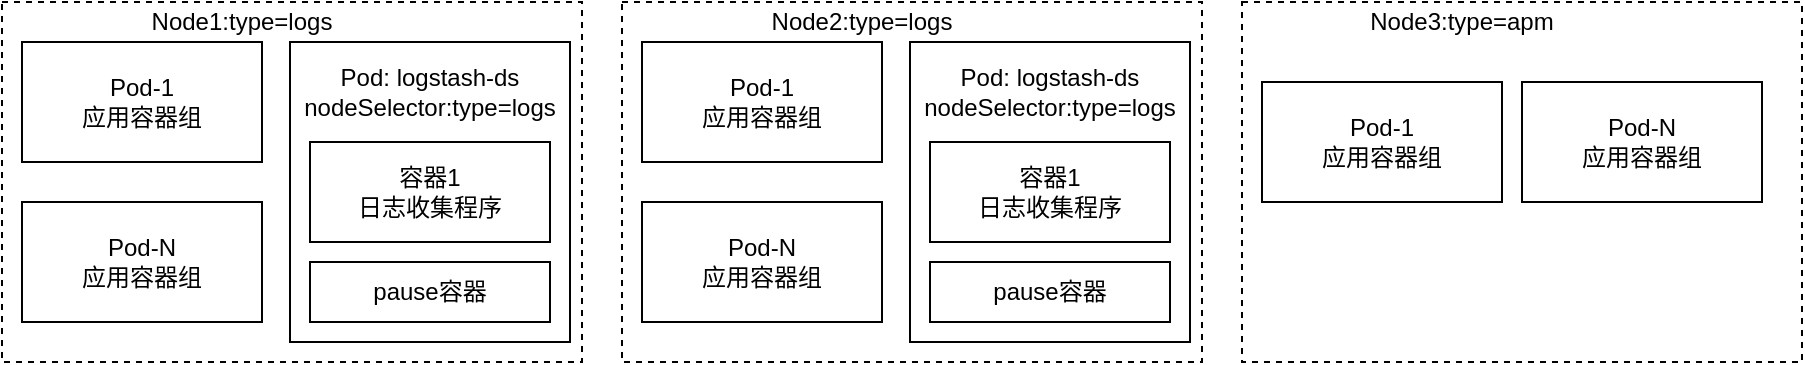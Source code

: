 <mxfile version="24.7.14">
  <diagram name="第 1 页" id="62-ENxzyJH9NeNJrLu4Y">
    <mxGraphModel dx="1283" dy="694" grid="1" gridSize="10" guides="1" tooltips="1" connect="1" arrows="1" fold="1" page="1" pageScale="1" pageWidth="827" pageHeight="1169" math="0" shadow="0">
      <root>
        <mxCell id="0" />
        <mxCell id="1" parent="0" />
        <mxCell id="Wil9Z2Lvd69lb8-8Z4S7-1" value="" style="rounded=0;whiteSpace=wrap;html=1;dashed=1;fillColor=none;" vertex="1" parent="1">
          <mxGeometry x="270" y="370" width="290" height="180" as="geometry" />
        </mxCell>
        <mxCell id="Wil9Z2Lvd69lb8-8Z4S7-2" value="Node1:type=logs" style="rounded=0;whiteSpace=wrap;html=1;strokeColor=none;fillColor=none;" vertex="1" parent="1">
          <mxGeometry x="330" y="370" width="120" height="20" as="geometry" />
        </mxCell>
        <mxCell id="Wil9Z2Lvd69lb8-8Z4S7-3" value="&lt;div&gt;Pod-1&lt;/div&gt;&lt;div&gt;应用容器组&lt;br&gt;&lt;/div&gt;" style="rounded=0;whiteSpace=wrap;html=1;" vertex="1" parent="1">
          <mxGeometry x="280" y="390" width="120" height="60" as="geometry" />
        </mxCell>
        <mxCell id="Wil9Z2Lvd69lb8-8Z4S7-5" value="" style="rounded=0;whiteSpace=wrap;html=1;" vertex="1" parent="1">
          <mxGeometry x="414" y="390" width="140" height="150" as="geometry" />
        </mxCell>
        <mxCell id="Wil9Z2Lvd69lb8-8Z4S7-4" value="&lt;div&gt;Pod: logstash-ds&lt;/div&gt;&lt;div&gt;nodeSelector:type=logs&lt;br&gt;&lt;/div&gt;" style="rounded=0;whiteSpace=wrap;html=1;fillColor=none;strokeColor=none;" vertex="1" parent="1">
          <mxGeometry x="414" y="390" width="140" height="50" as="geometry" />
        </mxCell>
        <mxCell id="Wil9Z2Lvd69lb8-8Z4S7-6" value="&lt;div&gt;容器1&lt;/div&gt;&lt;div&gt;日志收集程序&lt;br&gt;&lt;/div&gt;" style="rounded=0;whiteSpace=wrap;html=1;" vertex="1" parent="1">
          <mxGeometry x="424" y="440" width="120" height="50" as="geometry" />
        </mxCell>
        <mxCell id="Wil9Z2Lvd69lb8-8Z4S7-7" value="pause容器" style="rounded=0;whiteSpace=wrap;html=1;" vertex="1" parent="1">
          <mxGeometry x="424" y="500" width="120" height="30" as="geometry" />
        </mxCell>
        <mxCell id="Wil9Z2Lvd69lb8-8Z4S7-8" value="&lt;div&gt;Pod-N&lt;/div&gt;&lt;div&gt;应用容器组&lt;br&gt;&lt;/div&gt;" style="rounded=0;whiteSpace=wrap;html=1;" vertex="1" parent="1">
          <mxGeometry x="280" y="470" width="120" height="60" as="geometry" />
        </mxCell>
        <mxCell id="Wil9Z2Lvd69lb8-8Z4S7-9" value="" style="rounded=0;whiteSpace=wrap;html=1;dashed=1;fillColor=none;" vertex="1" parent="1">
          <mxGeometry x="580" y="370" width="290" height="180" as="geometry" />
        </mxCell>
        <mxCell id="Wil9Z2Lvd69lb8-8Z4S7-10" value="Node2:type=logs" style="rounded=0;whiteSpace=wrap;html=1;strokeColor=none;fillColor=none;" vertex="1" parent="1">
          <mxGeometry x="640" y="370" width="120" height="20" as="geometry" />
        </mxCell>
        <mxCell id="Wil9Z2Lvd69lb8-8Z4S7-11" value="&lt;div&gt;Pod-1&lt;/div&gt;&lt;div&gt;应用容器组&lt;br&gt;&lt;/div&gt;" style="rounded=0;whiteSpace=wrap;html=1;" vertex="1" parent="1">
          <mxGeometry x="590" y="390" width="120" height="60" as="geometry" />
        </mxCell>
        <mxCell id="Wil9Z2Lvd69lb8-8Z4S7-12" value="" style="rounded=0;whiteSpace=wrap;html=1;" vertex="1" parent="1">
          <mxGeometry x="724" y="390" width="140" height="150" as="geometry" />
        </mxCell>
        <mxCell id="Wil9Z2Lvd69lb8-8Z4S7-13" value="&lt;div&gt;Pod: logstash-ds&lt;/div&gt;&lt;div&gt;nodeSelector:type=logs&lt;br&gt;&lt;/div&gt;" style="rounded=0;whiteSpace=wrap;html=1;fillColor=none;strokeColor=none;" vertex="1" parent="1">
          <mxGeometry x="724" y="390" width="140" height="50" as="geometry" />
        </mxCell>
        <mxCell id="Wil9Z2Lvd69lb8-8Z4S7-14" value="&lt;div&gt;容器1&lt;/div&gt;&lt;div&gt;日志收集程序&lt;br&gt;&lt;/div&gt;" style="rounded=0;whiteSpace=wrap;html=1;" vertex="1" parent="1">
          <mxGeometry x="734" y="440" width="120" height="50" as="geometry" />
        </mxCell>
        <mxCell id="Wil9Z2Lvd69lb8-8Z4S7-15" value="pause容器" style="rounded=0;whiteSpace=wrap;html=1;" vertex="1" parent="1">
          <mxGeometry x="734" y="500" width="120" height="30" as="geometry" />
        </mxCell>
        <mxCell id="Wil9Z2Lvd69lb8-8Z4S7-16" value="&lt;div&gt;Pod-N&lt;/div&gt;&lt;div&gt;应用容器组&lt;br&gt;&lt;/div&gt;" style="rounded=0;whiteSpace=wrap;html=1;" vertex="1" parent="1">
          <mxGeometry x="590" y="470" width="120" height="60" as="geometry" />
        </mxCell>
        <mxCell id="Wil9Z2Lvd69lb8-8Z4S7-17" value="" style="rounded=0;whiteSpace=wrap;html=1;dashed=1;fillColor=none;" vertex="1" parent="1">
          <mxGeometry x="890" y="370" width="280" height="180" as="geometry" />
        </mxCell>
        <mxCell id="Wil9Z2Lvd69lb8-8Z4S7-18" value="Node3:type=apm" style="rounded=0;whiteSpace=wrap;html=1;strokeColor=none;fillColor=none;" vertex="1" parent="1">
          <mxGeometry x="940" y="370" width="120" height="20" as="geometry" />
        </mxCell>
        <mxCell id="Wil9Z2Lvd69lb8-8Z4S7-19" value="&lt;div&gt;Pod-1&lt;/div&gt;&lt;div&gt;应用容器组&lt;br&gt;&lt;/div&gt;" style="rounded=0;whiteSpace=wrap;html=1;" vertex="1" parent="1">
          <mxGeometry x="900" y="410" width="120" height="60" as="geometry" />
        </mxCell>
        <mxCell id="Wil9Z2Lvd69lb8-8Z4S7-24" value="&lt;div&gt;Pod-N&lt;/div&gt;&lt;div&gt;应用容器组&lt;br&gt;&lt;/div&gt;" style="rounded=0;whiteSpace=wrap;html=1;" vertex="1" parent="1">
          <mxGeometry x="1030" y="410" width="120" height="60" as="geometry" />
        </mxCell>
      </root>
    </mxGraphModel>
  </diagram>
</mxfile>

